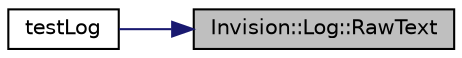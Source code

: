 digraph "Invision::Log::RawText"
{
 // LATEX_PDF_SIZE
  edge [fontname="Helvetica",fontsize="10",labelfontname="Helvetica",labelfontsize="10"];
  node [fontname="Helvetica",fontsize="10",shape=record];
  rankdir="RL";
  Node1 [label="Invision::Log::RawText",height=0.2,width=0.4,color="black", fillcolor="grey75", style="filled", fontcolor="black",tooltip=" "];
  Node1 -> Node2 [dir="back",color="midnightblue",fontsize="10",style="solid",fontname="Helvetica"];
  Node2 [label="testLog",height=0.2,width=0.4,color="black", fillcolor="white", style="filled",URL="$sandbox_console_2main_8cpp.html#ab00d1e55c957b174e8bf90d2cbe5af47",tooltip=" "];
}
